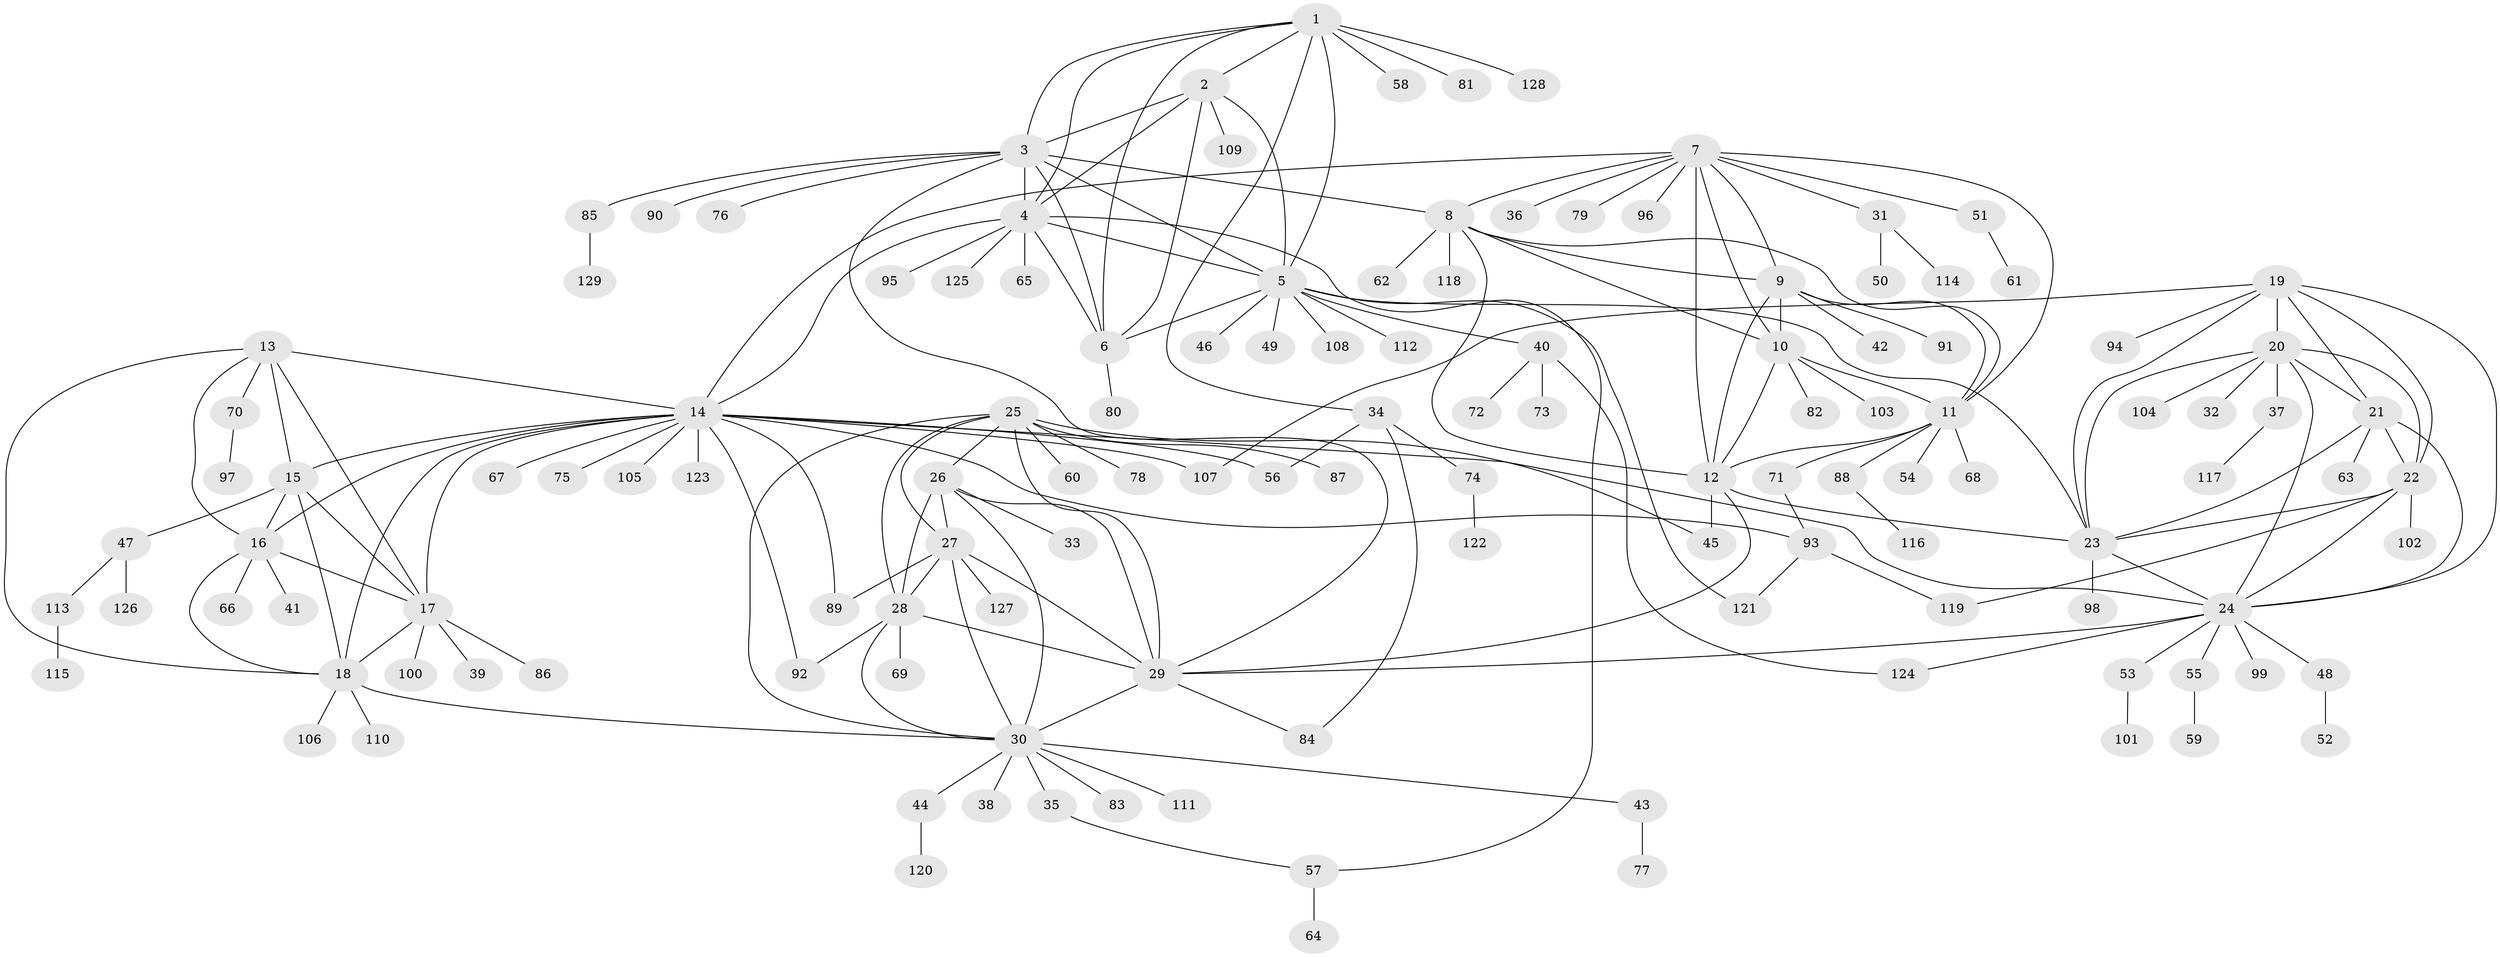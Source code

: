 // Generated by graph-tools (version 1.1) at 2025/15/03/09/25 04:15:56]
// undirected, 129 vertices, 195 edges
graph export_dot {
graph [start="1"]
  node [color=gray90,style=filled];
  1;
  2;
  3;
  4;
  5;
  6;
  7;
  8;
  9;
  10;
  11;
  12;
  13;
  14;
  15;
  16;
  17;
  18;
  19;
  20;
  21;
  22;
  23;
  24;
  25;
  26;
  27;
  28;
  29;
  30;
  31;
  32;
  33;
  34;
  35;
  36;
  37;
  38;
  39;
  40;
  41;
  42;
  43;
  44;
  45;
  46;
  47;
  48;
  49;
  50;
  51;
  52;
  53;
  54;
  55;
  56;
  57;
  58;
  59;
  60;
  61;
  62;
  63;
  64;
  65;
  66;
  67;
  68;
  69;
  70;
  71;
  72;
  73;
  74;
  75;
  76;
  77;
  78;
  79;
  80;
  81;
  82;
  83;
  84;
  85;
  86;
  87;
  88;
  89;
  90;
  91;
  92;
  93;
  94;
  95;
  96;
  97;
  98;
  99;
  100;
  101;
  102;
  103;
  104;
  105;
  106;
  107;
  108;
  109;
  110;
  111;
  112;
  113;
  114;
  115;
  116;
  117;
  118;
  119;
  120;
  121;
  122;
  123;
  124;
  125;
  126;
  127;
  128;
  129;
  1 -- 2;
  1 -- 3;
  1 -- 4;
  1 -- 5;
  1 -- 6;
  1 -- 34;
  1 -- 58;
  1 -- 81;
  1 -- 128;
  2 -- 3;
  2 -- 4;
  2 -- 5;
  2 -- 6;
  2 -- 109;
  3 -- 4;
  3 -- 5;
  3 -- 6;
  3 -- 8;
  3 -- 29;
  3 -- 76;
  3 -- 85;
  3 -- 90;
  4 -- 5;
  4 -- 6;
  4 -- 14;
  4 -- 57;
  4 -- 65;
  4 -- 95;
  4 -- 125;
  5 -- 6;
  5 -- 23;
  5 -- 40;
  5 -- 46;
  5 -- 49;
  5 -- 108;
  5 -- 112;
  5 -- 121;
  6 -- 80;
  7 -- 8;
  7 -- 9;
  7 -- 10;
  7 -- 11;
  7 -- 12;
  7 -- 14;
  7 -- 31;
  7 -- 36;
  7 -- 51;
  7 -- 79;
  7 -- 96;
  8 -- 9;
  8 -- 10;
  8 -- 11;
  8 -- 12;
  8 -- 62;
  8 -- 118;
  9 -- 10;
  9 -- 11;
  9 -- 12;
  9 -- 42;
  9 -- 91;
  10 -- 11;
  10 -- 12;
  10 -- 82;
  10 -- 103;
  11 -- 12;
  11 -- 54;
  11 -- 68;
  11 -- 71;
  11 -- 88;
  12 -- 23;
  12 -- 29;
  12 -- 45;
  13 -- 14;
  13 -- 15;
  13 -- 16;
  13 -- 17;
  13 -- 18;
  13 -- 70;
  14 -- 15;
  14 -- 16;
  14 -- 17;
  14 -- 18;
  14 -- 24;
  14 -- 56;
  14 -- 67;
  14 -- 75;
  14 -- 89;
  14 -- 92;
  14 -- 93;
  14 -- 105;
  14 -- 107;
  14 -- 123;
  15 -- 16;
  15 -- 17;
  15 -- 18;
  15 -- 47;
  16 -- 17;
  16 -- 18;
  16 -- 41;
  16 -- 66;
  17 -- 18;
  17 -- 39;
  17 -- 86;
  17 -- 100;
  18 -- 30;
  18 -- 106;
  18 -- 110;
  19 -- 20;
  19 -- 21;
  19 -- 22;
  19 -- 23;
  19 -- 24;
  19 -- 94;
  19 -- 107;
  20 -- 21;
  20 -- 22;
  20 -- 23;
  20 -- 24;
  20 -- 32;
  20 -- 37;
  20 -- 104;
  21 -- 22;
  21 -- 23;
  21 -- 24;
  21 -- 63;
  22 -- 23;
  22 -- 24;
  22 -- 102;
  22 -- 119;
  23 -- 24;
  23 -- 98;
  24 -- 29;
  24 -- 48;
  24 -- 53;
  24 -- 55;
  24 -- 99;
  24 -- 124;
  25 -- 26;
  25 -- 27;
  25 -- 28;
  25 -- 29;
  25 -- 30;
  25 -- 45;
  25 -- 60;
  25 -- 78;
  25 -- 87;
  26 -- 27;
  26 -- 28;
  26 -- 29;
  26 -- 30;
  26 -- 33;
  27 -- 28;
  27 -- 29;
  27 -- 30;
  27 -- 89;
  27 -- 127;
  28 -- 29;
  28 -- 30;
  28 -- 69;
  28 -- 92;
  29 -- 30;
  29 -- 84;
  30 -- 35;
  30 -- 38;
  30 -- 43;
  30 -- 44;
  30 -- 83;
  30 -- 111;
  31 -- 50;
  31 -- 114;
  34 -- 56;
  34 -- 74;
  34 -- 84;
  35 -- 57;
  37 -- 117;
  40 -- 72;
  40 -- 73;
  40 -- 124;
  43 -- 77;
  44 -- 120;
  47 -- 113;
  47 -- 126;
  48 -- 52;
  51 -- 61;
  53 -- 101;
  55 -- 59;
  57 -- 64;
  70 -- 97;
  71 -- 93;
  74 -- 122;
  85 -- 129;
  88 -- 116;
  93 -- 119;
  93 -- 121;
  113 -- 115;
}

